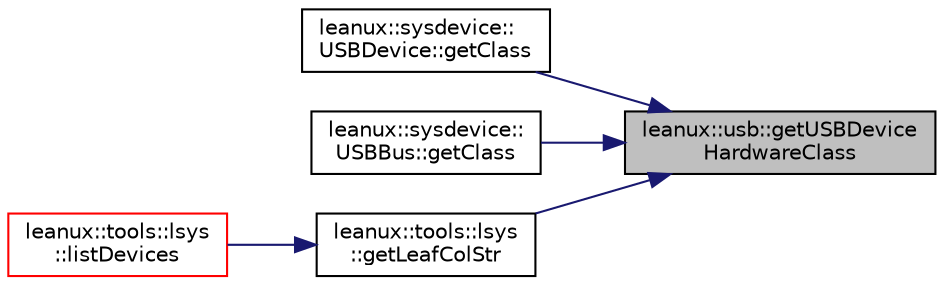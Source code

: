 digraph "leanux::usb::getUSBDeviceHardwareClass"
{
 // LATEX_PDF_SIZE
  bgcolor="transparent";
  edge [fontname="Helvetica",fontsize="10",labelfontname="Helvetica",labelfontsize="10"];
  node [fontname="Helvetica",fontsize="10",shape=record];
  rankdir="RL";
  Node1 [label="leanux::usb::getUSBDevice\lHardwareClass",height=0.2,width=0.4,color="black", fillcolor="grey75", style="filled", fontcolor="black",tooltip=" "];
  Node1 -> Node2 [dir="back",color="midnightblue",fontsize="10",style="solid",fontname="Helvetica"];
  Node2 [label="leanux::sysdevice::\lUSBDevice::getClass",height=0.2,width=0.4,color="black",URL="$classleanux_1_1sysdevice_1_1USBDevice.html#a2408540d2d0fd3f215a860324b604961",tooltip="Get the device class for this device."];
  Node1 -> Node3 [dir="back",color="midnightblue",fontsize="10",style="solid",fontname="Helvetica"];
  Node3 [label="leanux::sysdevice::\lUSBBus::getClass",height=0.2,width=0.4,color="black",URL="$classleanux_1_1sysdevice_1_1USBBus.html#a926a459be1a220ee0532040862efac46",tooltip="Get the device class for this device."];
  Node1 -> Node4 [dir="back",color="midnightblue",fontsize="10",style="solid",fontname="Helvetica"];
  Node4 [label="leanux::tools::lsys\l::getLeafColStr",height=0.2,width=0.4,color="black",URL="$namespaceleanux_1_1tools_1_1lsys.html#a4a56050ff78d8c77b6a699ff6d5aea50",tooltip="get named field attributes for the SysDevice."];
  Node4 -> Node5 [dir="back",color="midnightblue",fontsize="10",style="solid",fontname="Helvetica"];
  Node5 [label="leanux::tools::lsys\l::listDevices",height=0.2,width=0.4,color="red",URL="$namespaceleanux_1_1tools_1_1lsys.html#ad858cdc5736e1be415f25fdaec024b58",tooltip="list devices, filtered if opt_t is set."];
}

